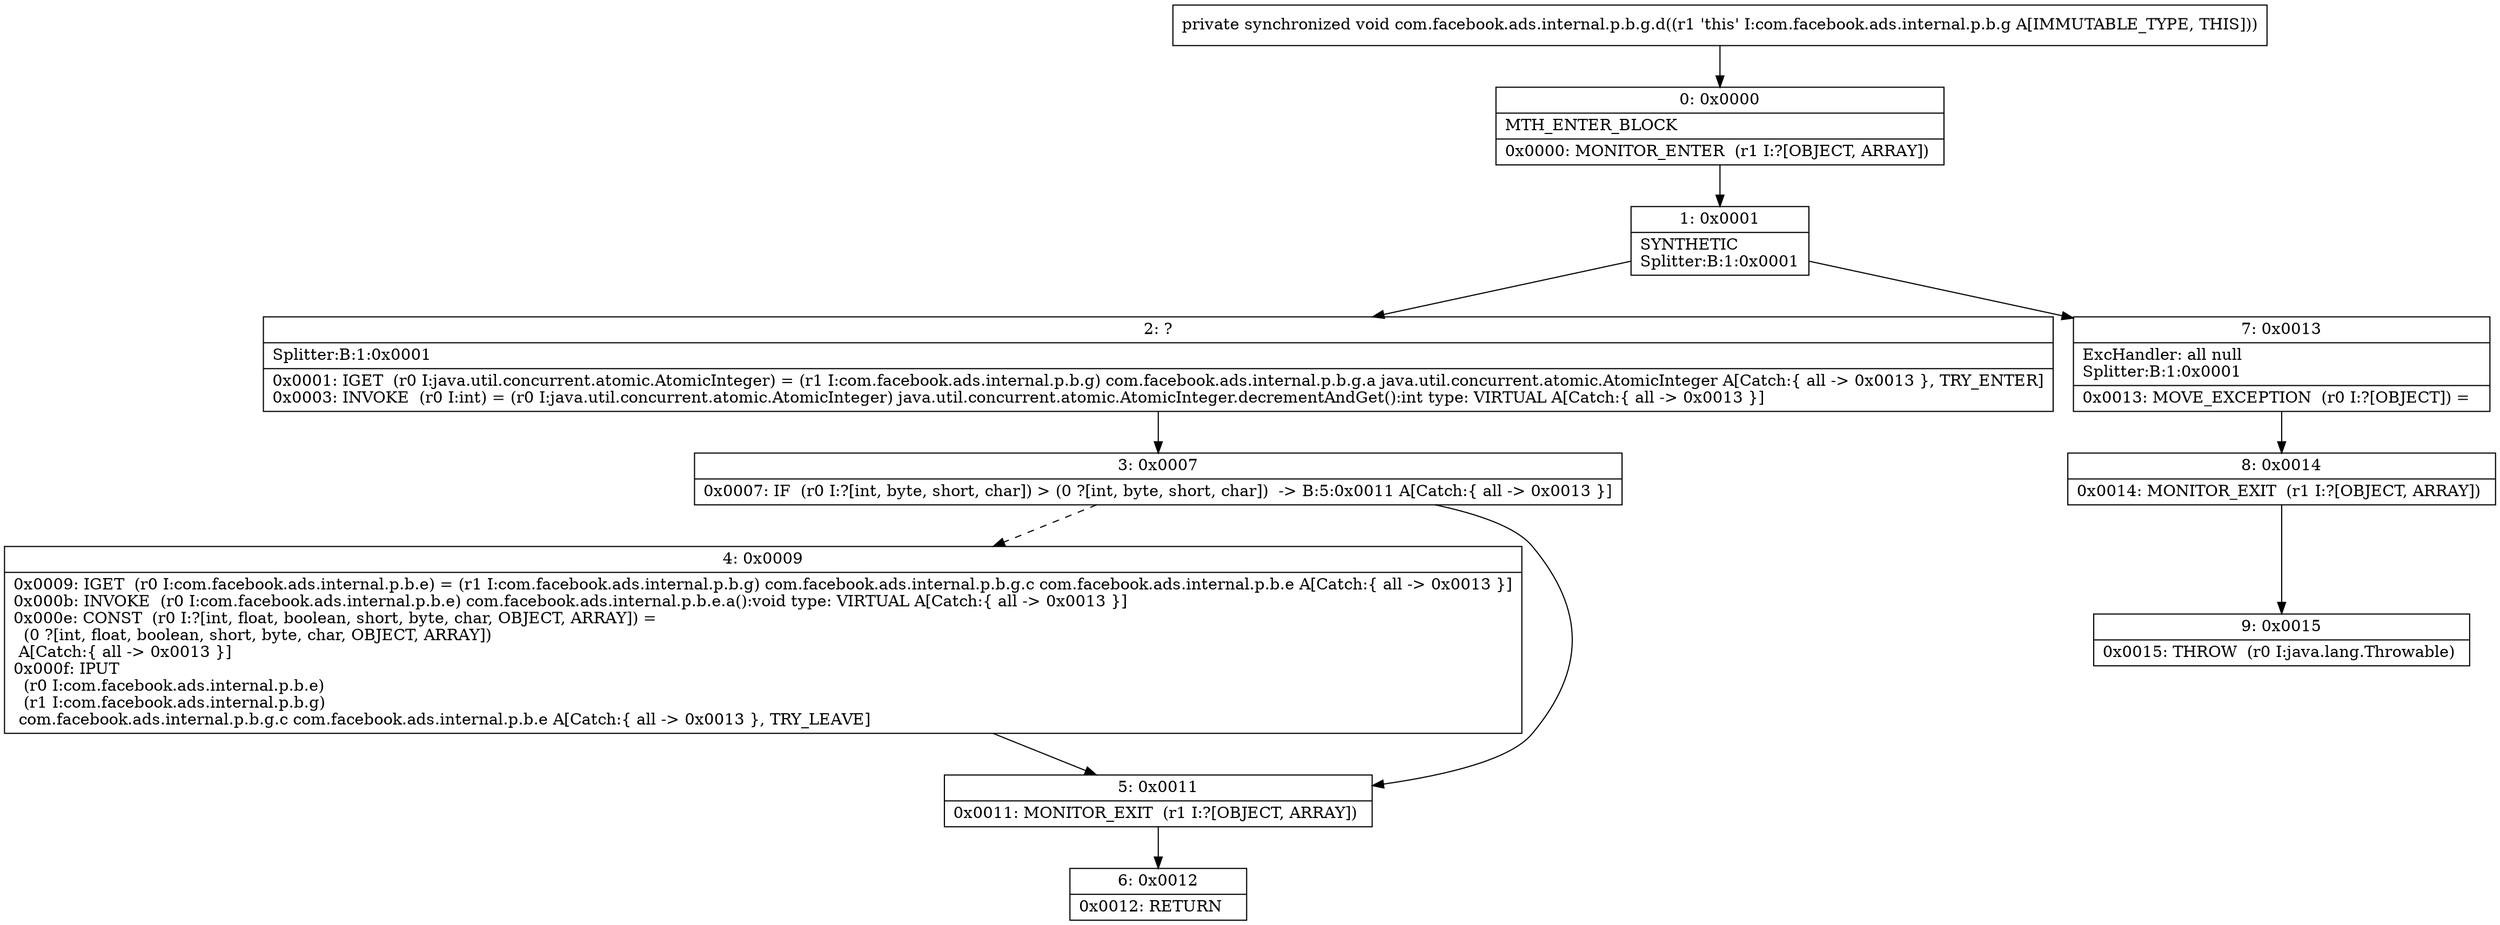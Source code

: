 digraph "CFG forcom.facebook.ads.internal.p.b.g.d()V" {
Node_0 [shape=record,label="{0\:\ 0x0000|MTH_ENTER_BLOCK\l|0x0000: MONITOR_ENTER  (r1 I:?[OBJECT, ARRAY]) \l}"];
Node_1 [shape=record,label="{1\:\ 0x0001|SYNTHETIC\lSplitter:B:1:0x0001\l}"];
Node_2 [shape=record,label="{2\:\ ?|Splitter:B:1:0x0001\l|0x0001: IGET  (r0 I:java.util.concurrent.atomic.AtomicInteger) = (r1 I:com.facebook.ads.internal.p.b.g) com.facebook.ads.internal.p.b.g.a java.util.concurrent.atomic.AtomicInteger A[Catch:\{ all \-\> 0x0013 \}, TRY_ENTER]\l0x0003: INVOKE  (r0 I:int) = (r0 I:java.util.concurrent.atomic.AtomicInteger) java.util.concurrent.atomic.AtomicInteger.decrementAndGet():int type: VIRTUAL A[Catch:\{ all \-\> 0x0013 \}]\l}"];
Node_3 [shape=record,label="{3\:\ 0x0007|0x0007: IF  (r0 I:?[int, byte, short, char]) \> (0 ?[int, byte, short, char])  \-\> B:5:0x0011 A[Catch:\{ all \-\> 0x0013 \}]\l}"];
Node_4 [shape=record,label="{4\:\ 0x0009|0x0009: IGET  (r0 I:com.facebook.ads.internal.p.b.e) = (r1 I:com.facebook.ads.internal.p.b.g) com.facebook.ads.internal.p.b.g.c com.facebook.ads.internal.p.b.e A[Catch:\{ all \-\> 0x0013 \}]\l0x000b: INVOKE  (r0 I:com.facebook.ads.internal.p.b.e) com.facebook.ads.internal.p.b.e.a():void type: VIRTUAL A[Catch:\{ all \-\> 0x0013 \}]\l0x000e: CONST  (r0 I:?[int, float, boolean, short, byte, char, OBJECT, ARRAY]) = \l  (0 ?[int, float, boolean, short, byte, char, OBJECT, ARRAY])\l A[Catch:\{ all \-\> 0x0013 \}]\l0x000f: IPUT  \l  (r0 I:com.facebook.ads.internal.p.b.e)\l  (r1 I:com.facebook.ads.internal.p.b.g)\l com.facebook.ads.internal.p.b.g.c com.facebook.ads.internal.p.b.e A[Catch:\{ all \-\> 0x0013 \}, TRY_LEAVE]\l}"];
Node_5 [shape=record,label="{5\:\ 0x0011|0x0011: MONITOR_EXIT  (r1 I:?[OBJECT, ARRAY]) \l}"];
Node_6 [shape=record,label="{6\:\ 0x0012|0x0012: RETURN   \l}"];
Node_7 [shape=record,label="{7\:\ 0x0013|ExcHandler: all null\lSplitter:B:1:0x0001\l|0x0013: MOVE_EXCEPTION  (r0 I:?[OBJECT]) =  \l}"];
Node_8 [shape=record,label="{8\:\ 0x0014|0x0014: MONITOR_EXIT  (r1 I:?[OBJECT, ARRAY]) \l}"];
Node_9 [shape=record,label="{9\:\ 0x0015|0x0015: THROW  (r0 I:java.lang.Throwable) \l}"];
MethodNode[shape=record,label="{private synchronized void com.facebook.ads.internal.p.b.g.d((r1 'this' I:com.facebook.ads.internal.p.b.g A[IMMUTABLE_TYPE, THIS])) }"];
MethodNode -> Node_0;
Node_0 -> Node_1;
Node_1 -> Node_2;
Node_1 -> Node_7;
Node_2 -> Node_3;
Node_3 -> Node_4[style=dashed];
Node_3 -> Node_5;
Node_4 -> Node_5;
Node_5 -> Node_6;
Node_7 -> Node_8;
Node_8 -> Node_9;
}

